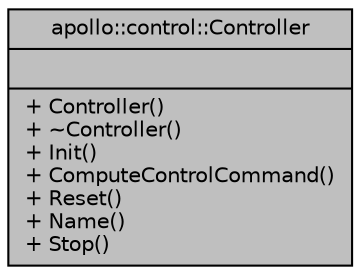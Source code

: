 digraph "apollo::control::Controller"
{
  edge [fontname="Helvetica",fontsize="10",labelfontname="Helvetica",labelfontsize="10"];
  node [fontname="Helvetica",fontsize="10",shape=record];
  Node4 [label="{apollo::control::Controller\n||+ Controller()\l+ ~Controller()\l+ Init()\l+ ComputeControlCommand()\l+ Reset()\l+ Name()\l+ Stop()\l}",height=0.2,width=0.4,color="black", fillcolor="grey75", style="filled", fontcolor="black"];
}
